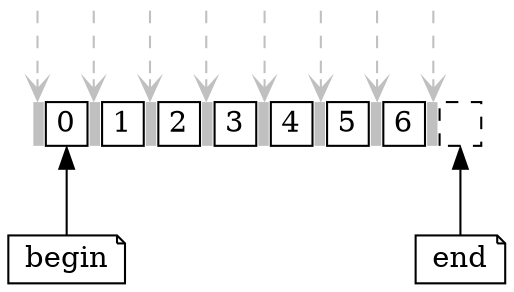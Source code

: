digraph {
  node [shape = none;];
  splines = line;
  
  subgraph {
    array [label = <
      <TABLE BORDER = "0" CELLBORDER = "1" CELLSPACING = "1">
      <TR>
      <TD WIDTH = "5" HEIGHT = "20" PORT = "p0" BGCOLOR = "GREY" BORDER = "0"></TD>
      <TD WIDTH = "20" HEIGHT = "20" PORT = "a0">0</TD>
      <TD WIDTH = "5" HEIGHT = "20" PORT = "p1" BGCOLOR = "GREY" BORDER = "0"></TD>
      <TD WIDTH = "20" HEIGHT = "20" PORT = "a1">1</TD>
      <TD WIDTH = "5" HEIGHT = "20" PORT = "p2" BGCOLOR = "GREY" BORDER = "0"></TD>
      <TD WIDTH = "20" HEIGHT = "20" PORT = "a2">2</TD>
      <TD WIDTH = "5" HEIGHT = "20" PORT = "p3" BGCOLOR = "GREY" BORDER = "0"></TD>
      <TD WIDTH = "20" HEIGHT = "20" PORT = "a3">3</TD>
      <TD WIDTH = "5" HEIGHT = "20" PORT = "p4" BGCOLOR = "GREY" BORDER = "0"></TD>
      <TD WIDTH = "20" HEIGHT = "20" PORT = "a4">4</TD>
      <TD WIDTH = "5" HEIGHT = "20" PORT = "p5" BGCOLOR = "GREY" BORDER = "0"></TD>
      <TD WIDTH = "20" HEIGHT = "20" PORT = "a5">5</TD>
      <TD WIDTH = "5" HEIGHT = "20" PORT = "p6" BGCOLOR = "GREY" BORDER = "0"></TD>
      <TD WIDTH = "20" HEIGHT = "20" PORT = "a6">6</TD>
      <TD WIDTH = "5" HEIGHT = "20" PORT = "p7" BGCOLOR = "GREY" BORDER = "0"></TD>
      <TD WIDTH = "20" HEIGHT = "20" PORT = "a7" STYLE = "DASHED"></TD>
      </TR>
      </TABLE>>;];
  }
  
  subgraph {
    node [shape = note; width = 0; height = 0;];
    begin;
    end;
  }
  
  array:a0 -> begin [style = invis;];
  array:a7 -> end [style = invis;];
  begin -> array:a0;
  end -> array:a7;
  
  subgraph {
    node [width = 0; height = 0;];
    edge [arrowhead = vee; color = grey;];
    p0 [label = "";];
    p1 [label = "";];
    p2 [label = "";];
    p3 [label = "";];
    p4 [label = "";];
    p5 [label = "";];
    p6 [label = "";];
    p7 [label = "";];
    
    p0 -> array:p0 [label = ""; style = "dashed";];
    p1 -> array:p1 [label = ""; style = "dashed";];
    p2 -> array:p2 [label = ""; style = "dashed";];
    p3 -> array:p3 [label = ""; style = "dashed";];
    p4 -> array:p4 [label = ""; style = "dashed";];
    p5 -> array:p5 [label = ""; style = "dashed";];
    p6 -> array:p6 [label = ""; style = "dashed";];
    p7 -> array:p7 [label = ""; style = "dashed";];
  }
}